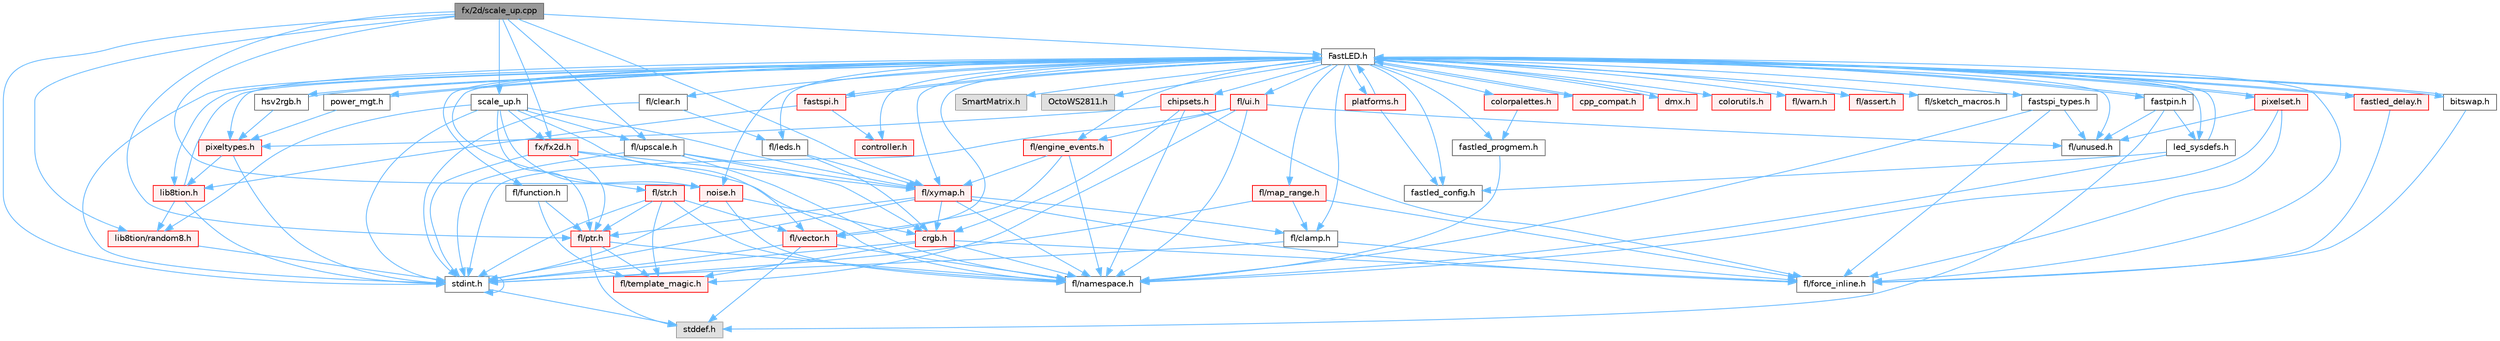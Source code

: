 digraph "fx/2d/scale_up.cpp"
{
 // INTERACTIVE_SVG=YES
 // LATEX_PDF_SIZE
  bgcolor="transparent";
  edge [fontname=Helvetica,fontsize=10,labelfontname=Helvetica,labelfontsize=10];
  node [fontname=Helvetica,fontsize=10,shape=box,height=0.2,width=0.4];
  Node1 [id="Node000001",label="fx/2d/scale_up.cpp",height=0.2,width=0.4,color="gray40", fillcolor="grey60", style="filled", fontcolor="black",tooltip=" "];
  Node1 -> Node2 [id="edge1_Node000001_Node000002",color="steelblue1",style="solid",tooltip=" "];
  Node2 [id="Node000002",label="stdint.h",height=0.2,width=0.4,color="grey40", fillcolor="white", style="filled",URL="$df/dd8/stdint_8h.html",tooltip=" "];
  Node2 -> Node3 [id="edge2_Node000002_Node000003",color="steelblue1",style="solid",tooltip=" "];
  Node3 [id="Node000003",label="stddef.h",height=0.2,width=0.4,color="grey60", fillcolor="#E0E0E0", style="filled",tooltip=" "];
  Node2 -> Node2 [id="edge3_Node000002_Node000002",color="steelblue1",style="solid",tooltip=" "];
  Node1 -> Node4 [id="edge4_Node000001_Node000004",color="steelblue1",style="solid",tooltip=" "];
  Node4 [id="Node000004",label="FastLED.h",height=0.2,width=0.4,color="grey40", fillcolor="white", style="filled",URL="$db/d97/_fast_l_e_d_8h.html",tooltip="central include file for FastLED, defines the CFastLED class/object"];
  Node4 -> Node2 [id="edge5_Node000004_Node000002",color="steelblue1",style="solid",tooltip=" "];
  Node4 -> Node5 [id="edge6_Node000004_Node000005",color="steelblue1",style="solid",tooltip=" "];
  Node5 [id="Node000005",label="SmartMatrix.h",height=0.2,width=0.4,color="grey60", fillcolor="#E0E0E0", style="filled",tooltip=" "];
  Node4 -> Node6 [id="edge7_Node000004_Node000006",color="steelblue1",style="solid",tooltip=" "];
  Node6 [id="Node000006",label="OctoWS2811.h",height=0.2,width=0.4,color="grey60", fillcolor="#E0E0E0", style="filled",tooltip=" "];
  Node4 -> Node7 [id="edge8_Node000004_Node000007",color="steelblue1",style="solid",tooltip=" "];
  Node7 [id="Node000007",label="fl/force_inline.h",height=0.2,width=0.4,color="grey40", fillcolor="white", style="filled",URL="$d4/d64/force__inline_8h.html",tooltip=" "];
  Node4 -> Node8 [id="edge9_Node000004_Node000008",color="steelblue1",style="solid",tooltip=" "];
  Node8 [id="Node000008",label="cpp_compat.h",height=0.2,width=0.4,color="red", fillcolor="#FFF0F0", style="filled",URL="$d9/d13/cpp__compat_8h.html",tooltip="Compatibility functions based on C++ version."];
  Node8 -> Node4 [id="edge10_Node000008_Node000004",color="steelblue1",style="solid",tooltip=" "];
  Node4 -> Node10 [id="edge11_Node000004_Node000010",color="steelblue1",style="solid",tooltip=" "];
  Node10 [id="Node000010",label="fastled_config.h",height=0.2,width=0.4,color="grey40", fillcolor="white", style="filled",URL="$d5/d11/fastled__config_8h.html",tooltip="Contains definitions that can be used to configure FastLED at compile time."];
  Node4 -> Node11 [id="edge12_Node000004_Node000011",color="steelblue1",style="solid",tooltip=" "];
  Node11 [id="Node000011",label="led_sysdefs.h",height=0.2,width=0.4,color="grey40", fillcolor="white", style="filled",URL="$d9/d3e/led__sysdefs_8h.html",tooltip="Determines which platform system definitions to include."];
  Node11 -> Node4 [id="edge13_Node000011_Node000004",color="steelblue1",style="solid",tooltip=" "];
  Node11 -> Node10 [id="edge14_Node000011_Node000010",color="steelblue1",style="solid",tooltip=" "];
  Node11 -> Node12 [id="edge15_Node000011_Node000012",color="steelblue1",style="solid",tooltip=" "];
  Node12 [id="Node000012",label="fl/namespace.h",height=0.2,width=0.4,color="grey40", fillcolor="white", style="filled",URL="$df/d2a/namespace_8h.html",tooltip="Implements the FastLED namespace macros."];
  Node4 -> Node13 [id="edge16_Node000004_Node000013",color="steelblue1",style="solid",tooltip=" "];
  Node13 [id="Node000013",label="fastled_delay.h",height=0.2,width=0.4,color="red", fillcolor="#FFF0F0", style="filled",URL="$d0/da8/fastled__delay_8h.html",tooltip="Utility functions and classes for managing delay cycles."];
  Node13 -> Node4 [id="edge17_Node000013_Node000004",color="steelblue1",style="solid",tooltip=" "];
  Node13 -> Node7 [id="edge18_Node000013_Node000007",color="steelblue1",style="solid",tooltip=" "];
  Node4 -> Node15 [id="edge19_Node000004_Node000015",color="steelblue1",style="solid",tooltip=" "];
  Node15 [id="Node000015",label="bitswap.h",height=0.2,width=0.4,color="grey40", fillcolor="white", style="filled",URL="$de/ded/bitswap_8h.html",tooltip="Functions for doing a rotation of bits/bytes used by parallel output."];
  Node15 -> Node4 [id="edge20_Node000015_Node000004",color="steelblue1",style="solid",tooltip=" "];
  Node15 -> Node7 [id="edge21_Node000015_Node000007",color="steelblue1",style="solid",tooltip=" "];
  Node4 -> Node16 [id="edge22_Node000004_Node000016",color="steelblue1",style="solid",tooltip=" "];
  Node16 [id="Node000016",label="controller.h",height=0.2,width=0.4,color="red", fillcolor="#FFF0F0", style="filled",URL="$d2/dd9/controller_8h.html",tooltip="deprecated: base definitions used by led controllers for writing out led data"];
  Node4 -> Node70 [id="edge23_Node000004_Node000070",color="steelblue1",style="solid",tooltip=" "];
  Node70 [id="Node000070",label="fastpin.h",height=0.2,width=0.4,color="grey40", fillcolor="white", style="filled",URL="$db/d65/fastpin_8h.html",tooltip="Class base definitions for defining fast pin access."];
  Node70 -> Node4 [id="edge24_Node000070_Node000004",color="steelblue1",style="solid",tooltip=" "];
  Node70 -> Node11 [id="edge25_Node000070_Node000011",color="steelblue1",style="solid",tooltip=" "];
  Node70 -> Node3 [id="edge26_Node000070_Node000003",color="steelblue1",style="solid",tooltip=" "];
  Node70 -> Node37 [id="edge27_Node000070_Node000037",color="steelblue1",style="solid",tooltip=" "];
  Node37 [id="Node000037",label="fl/unused.h",height=0.2,width=0.4,color="grey40", fillcolor="white", style="filled",URL="$d8/d4b/unused_8h.html",tooltip=" "];
  Node4 -> Node71 [id="edge28_Node000004_Node000071",color="steelblue1",style="solid",tooltip=" "];
  Node71 [id="Node000071",label="fastspi_types.h",height=0.2,width=0.4,color="grey40", fillcolor="white", style="filled",URL="$d2/ddb/fastspi__types_8h.html",tooltip="Data types and constants used by SPI interfaces."];
  Node71 -> Node7 [id="edge29_Node000071_Node000007",color="steelblue1",style="solid",tooltip=" "];
  Node71 -> Node12 [id="edge30_Node000071_Node000012",color="steelblue1",style="solid",tooltip=" "];
  Node71 -> Node37 [id="edge31_Node000071_Node000037",color="steelblue1",style="solid",tooltip=" "];
  Node4 -> Node72 [id="edge32_Node000004_Node000072",color="steelblue1",style="solid",tooltip=" "];
  Node72 [id="Node000072",label="dmx.h",height=0.2,width=0.4,color="red", fillcolor="#FFF0F0", style="filled",URL="$d3/de1/dmx_8h.html",tooltip="Defines the DMX512-based LED controllers."];
  Node72 -> Node4 [id="edge33_Node000072_Node000004",color="steelblue1",style="solid",tooltip=" "];
  Node4 -> Node75 [id="edge34_Node000004_Node000075",color="steelblue1",style="solid",tooltip=" "];
  Node75 [id="Node000075",label="platforms.h",height=0.2,width=0.4,color="red", fillcolor="#FFF0F0", style="filled",URL="$da/dc9/platforms_8h.html",tooltip="Determines which platforms headers to include."];
  Node75 -> Node4 [id="edge35_Node000075_Node000004",color="steelblue1",style="solid",tooltip=" "];
  Node75 -> Node10 [id="edge36_Node000075_Node000010",color="steelblue1",style="solid",tooltip=" "];
  Node4 -> Node77 [id="edge37_Node000004_Node000077",color="steelblue1",style="solid",tooltip=" "];
  Node77 [id="Node000077",label="fastled_progmem.h",height=0.2,width=0.4,color="grey40", fillcolor="white", style="filled",URL="$df/dab/fastled__progmem_8h.html",tooltip="Wrapper definitions to allow seamless use of PROGMEM in environments that have it."];
  Node77 -> Node12 [id="edge38_Node000077_Node000012",color="steelblue1",style="solid",tooltip=" "];
  Node4 -> Node19 [id="edge39_Node000004_Node000019",color="steelblue1",style="solid",tooltip=" "];
  Node19 [id="Node000019",label="lib8tion.h",height=0.2,width=0.4,color="red", fillcolor="#FFF0F0", style="filled",URL="$df/da5/lib8tion_8h.html",tooltip="Fast, efficient 8-bit math functions specifically designed for high-performance LED programming."];
  Node19 -> Node4 [id="edge40_Node000019_Node000004",color="steelblue1",style="solid",tooltip=" "];
  Node19 -> Node2 [id="edge41_Node000019_Node000002",color="steelblue1",style="solid",tooltip=" "];
  Node19 -> Node49 [id="edge42_Node000019_Node000049",color="steelblue1",style="solid",tooltip=" "];
  Node49 [id="Node000049",label="lib8tion/random8.h",height=0.2,width=0.4,color="red", fillcolor="#FFF0F0", style="filled",URL="$d9/dfa/random8_8h.html",tooltip="Fast, efficient random number generators specifically designed for high-performance LED programming."];
  Node49 -> Node2 [id="edge43_Node000049_Node000002",color="steelblue1",style="solid",tooltip=" "];
  Node4 -> Node18 [id="edge44_Node000004_Node000018",color="steelblue1",style="solid",tooltip=" "];
  Node18 [id="Node000018",label="pixeltypes.h",height=0.2,width=0.4,color="red", fillcolor="#FFF0F0", style="filled",URL="$d2/dba/pixeltypes_8h.html",tooltip="Includes defintions for RGB and HSV pixels."];
  Node18 -> Node2 [id="edge45_Node000018_Node000002",color="steelblue1",style="solid",tooltip=" "];
  Node18 -> Node19 [id="edge46_Node000018_Node000019",color="steelblue1",style="solid",tooltip=" "];
  Node4 -> Node78 [id="edge47_Node000004_Node000078",color="steelblue1",style="solid",tooltip=" "];
  Node78 [id="Node000078",label="hsv2rgb.h",height=0.2,width=0.4,color="grey40", fillcolor="white", style="filled",URL="$de/d9a/hsv2rgb_8h.html",tooltip="Functions to convert from the HSV colorspace to the RGB colorspace."];
  Node78 -> Node4 [id="edge48_Node000078_Node000004",color="steelblue1",style="solid",tooltip=" "];
  Node78 -> Node18 [id="edge49_Node000078_Node000018",color="steelblue1",style="solid",tooltip=" "];
  Node4 -> Node79 [id="edge50_Node000004_Node000079",color="steelblue1",style="solid",tooltip=" "];
  Node79 [id="Node000079",label="colorutils.h",height=0.2,width=0.4,color="red", fillcolor="#FFF0F0", style="filled",URL="$d1/dfb/colorutils_8h.html",tooltip=" "];
  Node4 -> Node84 [id="edge51_Node000004_Node000084",color="steelblue1",style="solid",tooltip=" "];
  Node84 [id="Node000084",label="pixelset.h",height=0.2,width=0.4,color="red", fillcolor="#FFF0F0", style="filled",URL="$d4/d46/pixelset_8h.html",tooltip="Declares classes for managing logical groups of LEDs."];
  Node84 -> Node7 [id="edge52_Node000084_Node000007",color="steelblue1",style="solid",tooltip=" "];
  Node84 -> Node12 [id="edge53_Node000084_Node000012",color="steelblue1",style="solid",tooltip=" "];
  Node84 -> Node37 [id="edge54_Node000084_Node000037",color="steelblue1",style="solid",tooltip=" "];
  Node84 -> Node4 [id="edge55_Node000084_Node000004",color="steelblue1",style="solid",tooltip=" "];
  Node4 -> Node85 [id="edge56_Node000004_Node000085",color="steelblue1",style="solid",tooltip=" "];
  Node85 [id="Node000085",label="colorpalettes.h",height=0.2,width=0.4,color="red", fillcolor="#FFF0F0", style="filled",URL="$dc/dcc/colorpalettes_8h.html",tooltip="Declarations for the predefined color palettes supplied by FastLED."];
  Node85 -> Node77 [id="edge57_Node000085_Node000077",color="steelblue1",style="solid",tooltip=" "];
  Node4 -> Node86 [id="edge58_Node000004_Node000086",color="steelblue1",style="solid",tooltip=" "];
  Node86 [id="Node000086",label="noise.h",height=0.2,width=0.4,color="red", fillcolor="#FFF0F0", style="filled",URL="$d1/d31/noise_8h.html",tooltip="Functions to generate and fill arrays with noise."];
  Node86 -> Node2 [id="edge59_Node000086_Node000002",color="steelblue1",style="solid",tooltip=" "];
  Node86 -> Node45 [id="edge60_Node000086_Node000045",color="steelblue1",style="solid",tooltip=" "];
  Node45 [id="Node000045",label="crgb.h",height=0.2,width=0.4,color="red", fillcolor="#FFF0F0", style="filled",URL="$db/dd1/crgb_8h.html",tooltip="Defines the red, green, and blue (RGB) pixel struct."];
  Node45 -> Node2 [id="edge61_Node000045_Node000002",color="steelblue1",style="solid",tooltip=" "];
  Node45 -> Node12 [id="edge62_Node000045_Node000012",color="steelblue1",style="solid",tooltip=" "];
  Node45 -> Node7 [id="edge63_Node000045_Node000007",color="steelblue1",style="solid",tooltip=" "];
  Node45 -> Node39 [id="edge64_Node000045_Node000039",color="steelblue1",style="solid",tooltip=" "];
  Node39 [id="Node000039",label="fl/template_magic.h",height=0.2,width=0.4,color="red", fillcolor="#FFF0F0", style="filled",URL="$d8/d0c/template__magic_8h.html",tooltip=" "];
  Node86 -> Node12 [id="edge65_Node000086_Node000012",color="steelblue1",style="solid",tooltip=" "];
  Node4 -> Node87 [id="edge66_Node000004_Node000087",color="steelblue1",style="solid",tooltip=" "];
  Node87 [id="Node000087",label="power_mgt.h",height=0.2,width=0.4,color="grey40", fillcolor="white", style="filled",URL="$dc/d5b/power__mgt_8h.html",tooltip="Functions to limit the power used by FastLED."];
  Node87 -> Node4 [id="edge67_Node000087_Node000004",color="steelblue1",style="solid",tooltip=" "];
  Node87 -> Node18 [id="edge68_Node000087_Node000018",color="steelblue1",style="solid",tooltip=" "];
  Node4 -> Node88 [id="edge69_Node000004_Node000088",color="steelblue1",style="solid",tooltip=" "];
  Node88 [id="Node000088",label="fastspi.h",height=0.2,width=0.4,color="red", fillcolor="#FFF0F0", style="filled",URL="$d6/ddc/fastspi_8h.html",tooltip="Serial peripheral interface (SPI) definitions per platform."];
  Node88 -> Node4 [id="edge70_Node000088_Node000004",color="steelblue1",style="solid",tooltip=" "];
  Node88 -> Node16 [id="edge71_Node000088_Node000016",color="steelblue1",style="solid",tooltip=" "];
  Node88 -> Node19 [id="edge72_Node000088_Node000019",color="steelblue1",style="solid",tooltip=" "];
  Node4 -> Node90 [id="edge73_Node000004_Node000090",color="steelblue1",style="solid",tooltip=" "];
  Node90 [id="Node000090",label="chipsets.h",height=0.2,width=0.4,color="red", fillcolor="#FFF0F0", style="filled",URL="$db/d66/chipsets_8h.html",tooltip="Contains the bulk of the definitions for the various LED chipsets supported."];
  Node90 -> Node18 [id="edge74_Node000090_Node000018",color="steelblue1",style="solid",tooltip=" "];
  Node90 -> Node7 [id="edge75_Node000090_Node000007",color="steelblue1",style="solid",tooltip=" "];
  Node90 -> Node45 [id="edge76_Node000090_Node000045",color="steelblue1",style="solid",tooltip=" "];
  Node90 -> Node12 [id="edge77_Node000090_Node000012",color="steelblue1",style="solid",tooltip=" "];
  Node4 -> Node59 [id="edge78_Node000004_Node000059",color="steelblue1",style="solid",tooltip=" "];
  Node59 [id="Node000059",label="fl/engine_events.h",height=0.2,width=0.4,color="red", fillcolor="#FFF0F0", style="filled",URL="$db/dc0/engine__events_8h.html",tooltip=" "];
  Node59 -> Node12 [id="edge79_Node000059_Node000012",color="steelblue1",style="solid",tooltip=" "];
  Node59 -> Node40 [id="edge80_Node000059_Node000040",color="steelblue1",style="solid",tooltip=" "];
  Node40 [id="Node000040",label="fl/vector.h",height=0.2,width=0.4,color="red", fillcolor="#FFF0F0", style="filled",URL="$d6/d68/vector_8h.html",tooltip=" "];
  Node40 -> Node3 [id="edge81_Node000040_Node000003",color="steelblue1",style="solid",tooltip=" "];
  Node40 -> Node2 [id="edge82_Node000040_Node000002",color="steelblue1",style="solid",tooltip=" "];
  Node40 -> Node12 [id="edge83_Node000040_Node000012",color="steelblue1",style="solid",tooltip=" "];
  Node59 -> Node67 [id="edge84_Node000059_Node000067",color="steelblue1",style="solid",tooltip=" "];
  Node67 [id="Node000067",label="fl/xymap.h",height=0.2,width=0.4,color="red", fillcolor="#FFF0F0", style="filled",URL="$da/d61/xymap_8h.html",tooltip=" "];
  Node67 -> Node2 [id="edge85_Node000067_Node000002",color="steelblue1",style="solid",tooltip=" "];
  Node67 -> Node45 [id="edge86_Node000067_Node000045",color="steelblue1",style="solid",tooltip=" "];
  Node67 -> Node28 [id="edge87_Node000067_Node000028",color="steelblue1",style="solid",tooltip=" "];
  Node28 [id="Node000028",label="fl/clamp.h",height=0.2,width=0.4,color="grey40", fillcolor="white", style="filled",URL="$d6/dd3/clamp_8h.html",tooltip=" "];
  Node28 -> Node2 [id="edge88_Node000028_Node000002",color="steelblue1",style="solid",tooltip=" "];
  Node28 -> Node7 [id="edge89_Node000028_Node000007",color="steelblue1",style="solid",tooltip=" "];
  Node67 -> Node7 [id="edge90_Node000067_Node000007",color="steelblue1",style="solid",tooltip=" "];
  Node67 -> Node12 [id="edge91_Node000067_Node000012",color="steelblue1",style="solid",tooltip=" "];
  Node67 -> Node31 [id="edge92_Node000067_Node000031",color="steelblue1",style="solid",tooltip=" "];
  Node31 [id="Node000031",label="fl/ptr.h",height=0.2,width=0.4,color="red", fillcolor="#FFF0F0", style="filled",URL="$dd/d98/ptr_8h.html",tooltip=" "];
  Node31 -> Node3 [id="edge93_Node000031_Node000003",color="steelblue1",style="solid",tooltip=" "];
  Node31 -> Node12 [id="edge94_Node000031_Node000012",color="steelblue1",style="solid",tooltip=" "];
  Node31 -> Node39 [id="edge95_Node000031_Node000039",color="steelblue1",style="solid",tooltip=" "];
  Node4 -> Node91 [id="edge96_Node000004_Node000091",color="steelblue1",style="solid",tooltip=" "];
  Node91 [id="Node000091",label="fl/leds.h",height=0.2,width=0.4,color="grey40", fillcolor="white", style="filled",URL="$da/d78/leds_8h.html",tooltip=" "];
  Node91 -> Node45 [id="edge97_Node000091_Node000045",color="steelblue1",style="solid",tooltip=" "];
  Node91 -> Node67 [id="edge98_Node000091_Node000067",color="steelblue1",style="solid",tooltip=" "];
  Node4 -> Node25 [id="edge99_Node000004_Node000025",color="steelblue1",style="solid",tooltip=" "];
  Node25 [id="Node000025",label="fl/str.h",height=0.2,width=0.4,color="red", fillcolor="#FFF0F0", style="filled",URL="$d1/d93/str_8h.html",tooltip=" "];
  Node25 -> Node2 [id="edge100_Node000025_Node000002",color="steelblue1",style="solid",tooltip=" "];
  Node25 -> Node12 [id="edge101_Node000025_Node000012",color="steelblue1",style="solid",tooltip=" "];
  Node25 -> Node31 [id="edge102_Node000025_Node000031",color="steelblue1",style="solid",tooltip=" "];
  Node25 -> Node39 [id="edge103_Node000025_Node000039",color="steelblue1",style="solid",tooltip=" "];
  Node25 -> Node40 [id="edge104_Node000025_Node000040",color="steelblue1",style="solid",tooltip=" "];
  Node4 -> Node67 [id="edge105_Node000004_Node000067",color="steelblue1",style="solid",tooltip=" "];
  Node4 -> Node28 [id="edge106_Node000004_Node000028",color="steelblue1",style="solid",tooltip=" "];
  Node4 -> Node29 [id="edge107_Node000004_Node000029",color="steelblue1",style="solid",tooltip=" "];
  Node29 [id="Node000029",label="fl/map_range.h",height=0.2,width=0.4,color="red", fillcolor="#FFF0F0", style="filled",URL="$d1/d47/map__range_8h.html",tooltip=" "];
  Node29 -> Node2 [id="edge108_Node000029_Node000002",color="steelblue1",style="solid",tooltip=" "];
  Node29 -> Node28 [id="edge109_Node000029_Node000028",color="steelblue1",style="solid",tooltip=" "];
  Node29 -> Node7 [id="edge110_Node000029_Node000007",color="steelblue1",style="solid",tooltip=" "];
  Node4 -> Node92 [id="edge111_Node000004_Node000092",color="steelblue1",style="solid",tooltip=" "];
  Node92 [id="Node000092",label="fl/warn.h",height=0.2,width=0.4,color="red", fillcolor="#FFF0F0", style="filled",URL="$de/d77/warn_8h.html",tooltip=" "];
  Node4 -> Node63 [id="edge112_Node000004_Node000063",color="steelblue1",style="solid",tooltip=" "];
  Node63 [id="Node000063",label="fl/assert.h",height=0.2,width=0.4,color="red", fillcolor="#FFF0F0", style="filled",URL="$dc/da7/assert_8h.html",tooltip=" "];
  Node4 -> Node37 [id="edge113_Node000004_Node000037",color="steelblue1",style="solid",tooltip=" "];
  Node4 -> Node40 [id="edge114_Node000004_Node000040",color="steelblue1",style="solid",tooltip=" "];
  Node4 -> Node95 [id="edge115_Node000004_Node000095",color="steelblue1",style="solid",tooltip=" "];
  Node95 [id="Node000095",label="fl/function.h",height=0.2,width=0.4,color="grey40", fillcolor="white", style="filled",URL="$dd/d67/function_8h.html",tooltip=" "];
  Node95 -> Node31 [id="edge116_Node000095_Node000031",color="steelblue1",style="solid",tooltip=" "];
  Node95 -> Node39 [id="edge117_Node000095_Node000039",color="steelblue1",style="solid",tooltip=" "];
  Node4 -> Node96 [id="edge118_Node000004_Node000096",color="steelblue1",style="solid",tooltip=" "];
  Node96 [id="Node000096",label="fl/clear.h",height=0.2,width=0.4,color="grey40", fillcolor="white", style="filled",URL="$df/db0/clear_8h.html",tooltip=" "];
  Node96 -> Node91 [id="edge119_Node000096_Node000091",color="steelblue1",style="solid",tooltip=" "];
  Node96 -> Node2 [id="edge120_Node000096_Node000002",color="steelblue1",style="solid",tooltip=" "];
  Node4 -> Node97 [id="edge121_Node000004_Node000097",color="steelblue1",style="solid",tooltip=" "];
  Node97 [id="Node000097",label="fl/ui.h",height=0.2,width=0.4,color="red", fillcolor="#FFF0F0", style="filled",URL="$d9/d3b/ui_8h.html",tooltip=" "];
  Node97 -> Node2 [id="edge122_Node000097_Node000002",color="steelblue1",style="solid",tooltip=" "];
  Node97 -> Node59 [id="edge123_Node000097_Node000059",color="steelblue1",style="solid",tooltip=" "];
  Node97 -> Node12 [id="edge124_Node000097_Node000012",color="steelblue1",style="solid",tooltip=" "];
  Node97 -> Node39 [id="edge125_Node000097_Node000039",color="steelblue1",style="solid",tooltip=" "];
  Node97 -> Node37 [id="edge126_Node000097_Node000037",color="steelblue1",style="solid",tooltip=" "];
  Node4 -> Node106 [id="edge127_Node000004_Node000106",color="steelblue1",style="solid",tooltip=" "];
  Node106 [id="Node000106",label="fl/sketch_macros.h",height=0.2,width=0.4,color="grey40", fillcolor="white", style="filled",URL="$d1/dbc/sketch__macros_8h.html",tooltip=" "];
  Node1 -> Node107 [id="edge128_Node000001_Node000107",color="steelblue1",style="solid",tooltip=" "];
  Node107 [id="Node000107",label="fl/upscale.h",height=0.2,width=0.4,color="grey40", fillcolor="white", style="filled",URL="$d6/d0c/upscale_8h.html",tooltip=" "];
  Node107 -> Node2 [id="edge129_Node000107_Node000002",color="steelblue1",style="solid",tooltip=" "];
  Node107 -> Node45 [id="edge130_Node000107_Node000045",color="steelblue1",style="solid",tooltip=" "];
  Node107 -> Node12 [id="edge131_Node000107_Node000012",color="steelblue1",style="solid",tooltip=" "];
  Node107 -> Node67 [id="edge132_Node000107_Node000067",color="steelblue1",style="solid",tooltip=" "];
  Node1 -> Node31 [id="edge133_Node000001_Node000031",color="steelblue1",style="solid",tooltip=" "];
  Node1 -> Node67 [id="edge134_Node000001_Node000067",color="steelblue1",style="solid",tooltip=" "];
  Node1 -> Node108 [id="edge135_Node000001_Node000108",color="steelblue1",style="solid",tooltip=" "];
  Node108 [id="Node000108",label="fx/fx2d.h",height=0.2,width=0.4,color="red", fillcolor="#FFF0F0", style="filled",URL="$d9/d43/fx2d_8h.html",tooltip=" "];
  Node108 -> Node2 [id="edge136_Node000108_Node000002",color="steelblue1",style="solid",tooltip=" "];
  Node108 -> Node12 [id="edge137_Node000108_Node000012",color="steelblue1",style="solid",tooltip=" "];
  Node108 -> Node31 [id="edge138_Node000108_Node000031",color="steelblue1",style="solid",tooltip=" "];
  Node108 -> Node67 [id="edge139_Node000108_Node000067",color="steelblue1",style="solid",tooltip=" "];
  Node1 -> Node49 [id="edge140_Node000001_Node000049",color="steelblue1",style="solid",tooltip=" "];
  Node1 -> Node86 [id="edge141_Node000001_Node000086",color="steelblue1",style="solid",tooltip=" "];
  Node1 -> Node112 [id="edge142_Node000001_Node000112",color="steelblue1",style="solid",tooltip=" "];
  Node112 [id="Node000112",label="scale_up.h",height=0.2,width=0.4,color="grey40", fillcolor="white", style="filled",URL="$d2/d74/scale__up_8h.html",tooltip="Expands a grid using bilinear interpolation and scaling up."];
  Node112 -> Node2 [id="edge143_Node000112_Node000002",color="steelblue1",style="solid",tooltip=" "];
  Node112 -> Node107 [id="edge144_Node000112_Node000107",color="steelblue1",style="solid",tooltip=" "];
  Node112 -> Node31 [id="edge145_Node000112_Node000031",color="steelblue1",style="solid",tooltip=" "];
  Node112 -> Node40 [id="edge146_Node000112_Node000040",color="steelblue1",style="solid",tooltip=" "];
  Node112 -> Node67 [id="edge147_Node000112_Node000067",color="steelblue1",style="solid",tooltip=" "];
  Node112 -> Node108 [id="edge148_Node000112_Node000108",color="steelblue1",style="solid",tooltip=" "];
  Node112 -> Node49 [id="edge149_Node000112_Node000049",color="steelblue1",style="solid",tooltip=" "];
  Node112 -> Node86 [id="edge150_Node000112_Node000086",color="steelblue1",style="solid",tooltip=" "];
}
